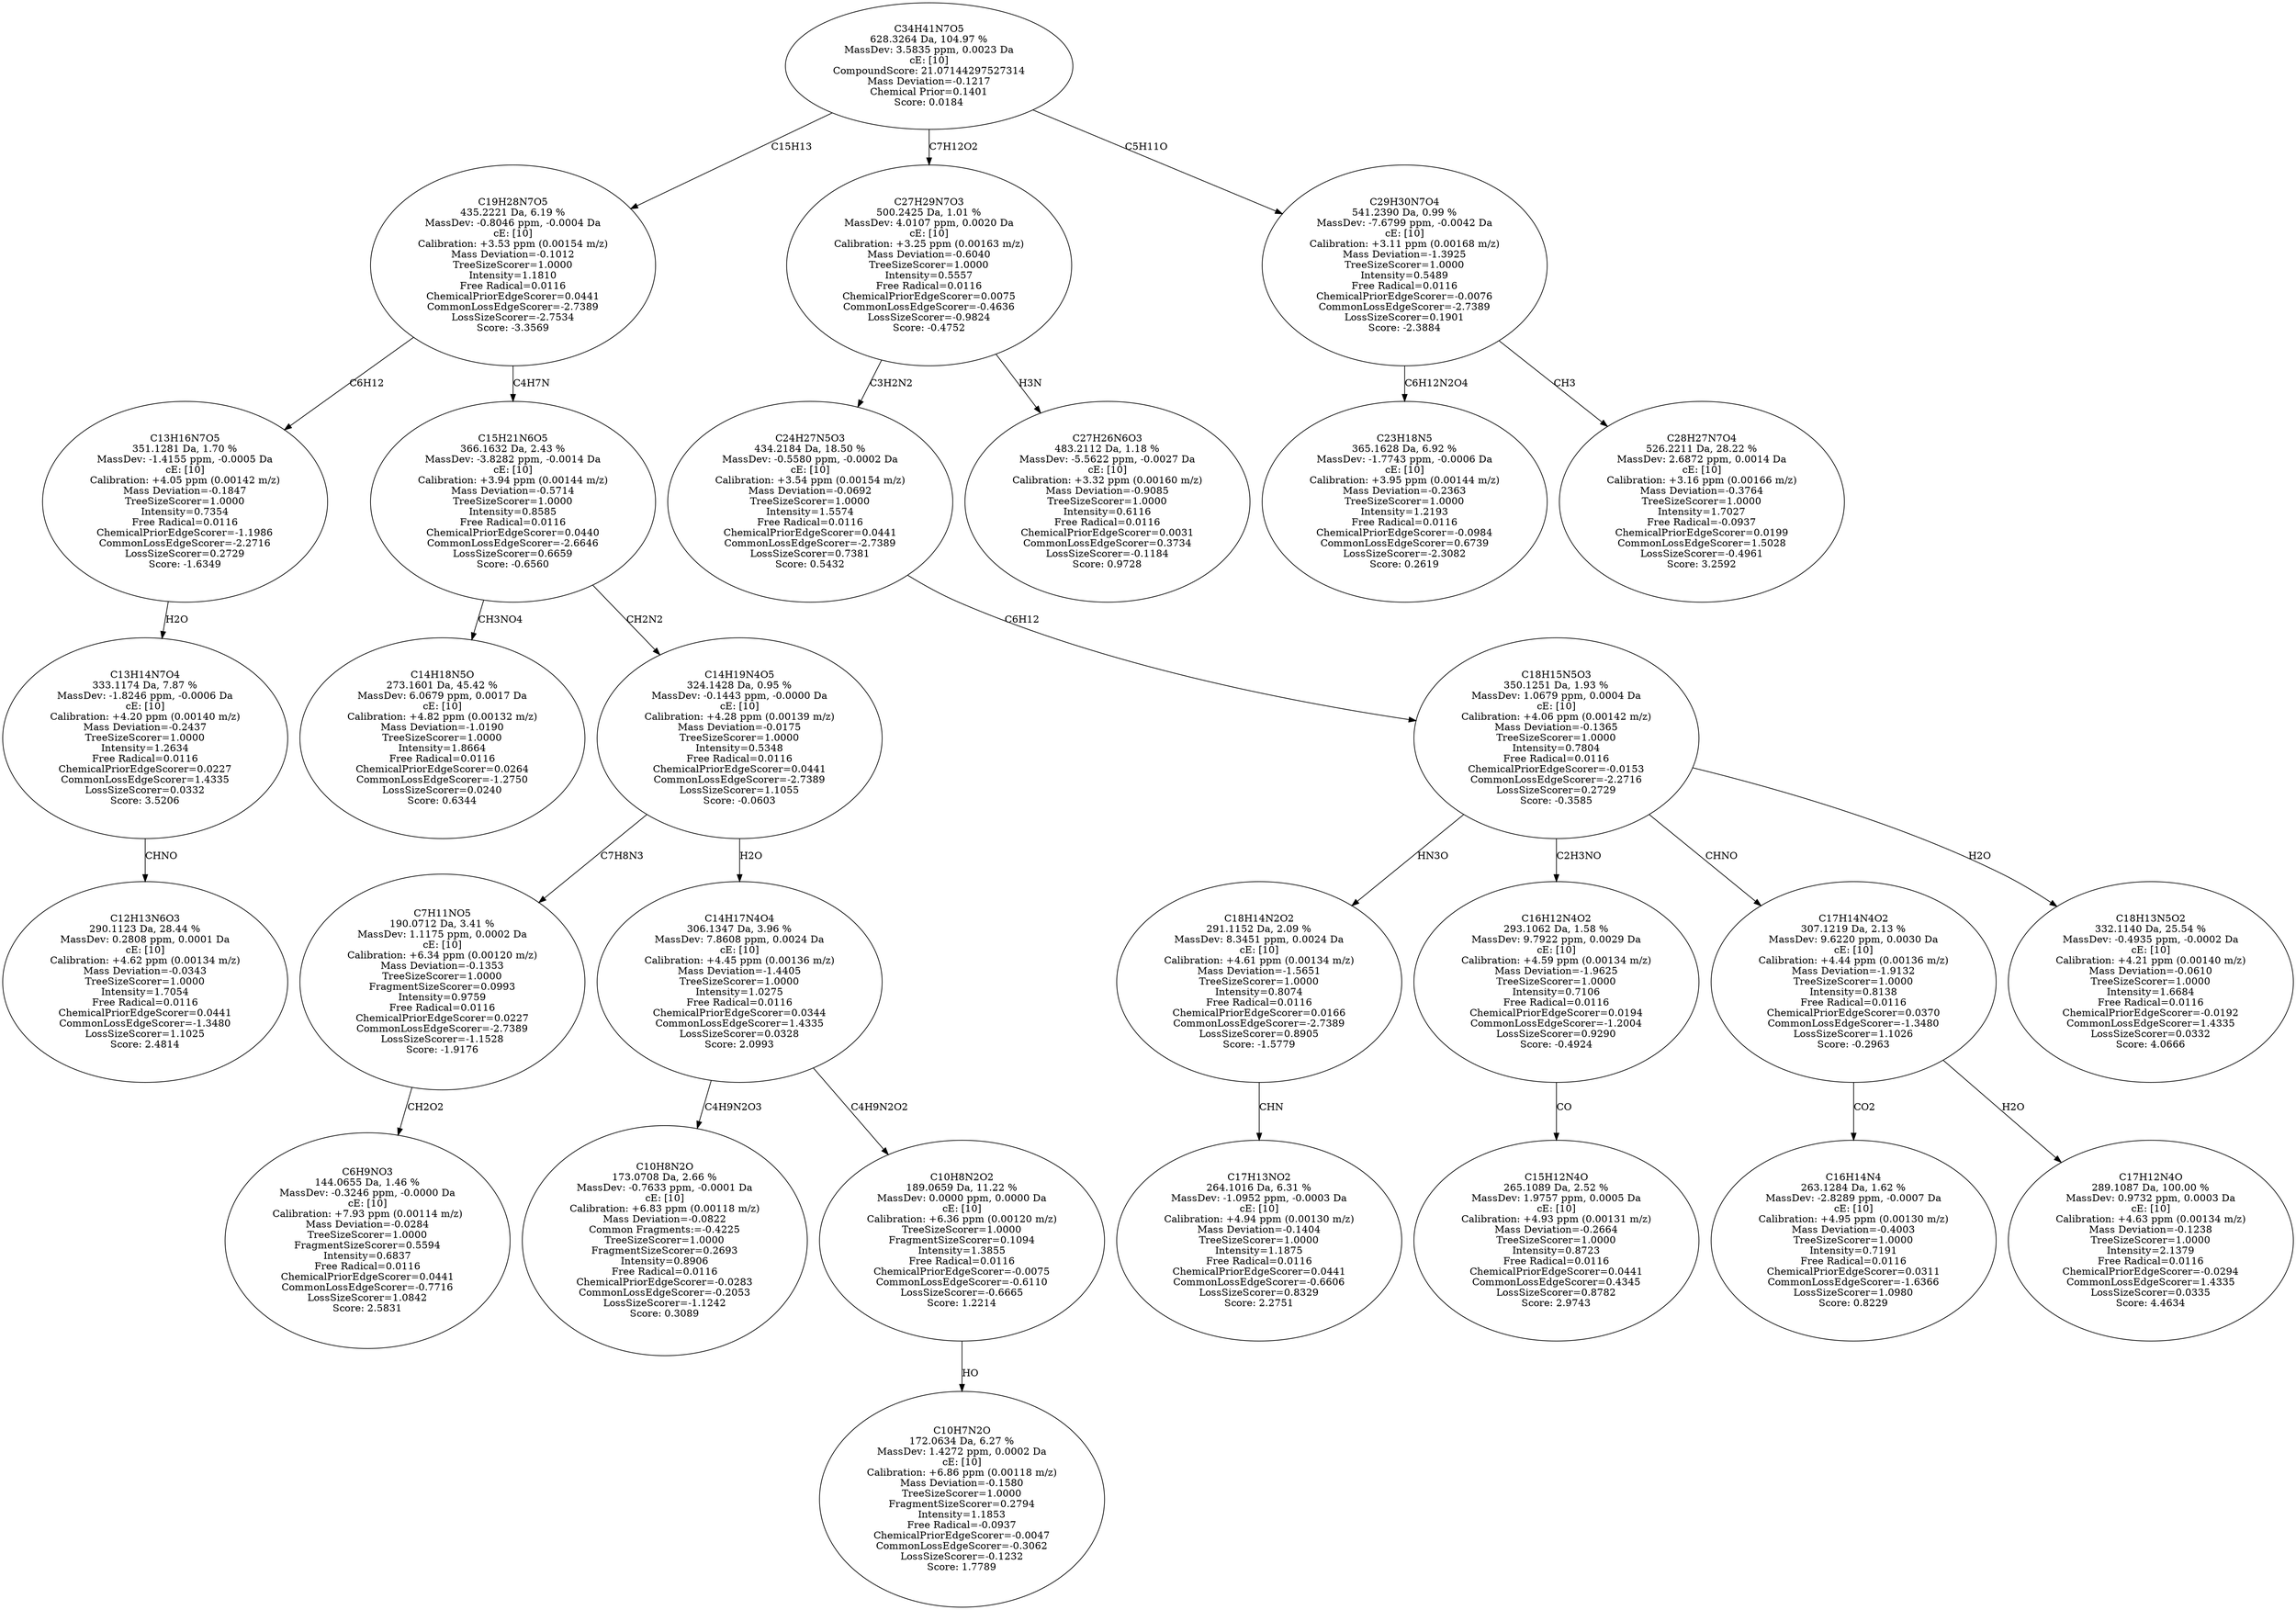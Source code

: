 strict digraph {
v1 [label="C12H13N6O3\n290.1123 Da, 28.44 %\nMassDev: 0.2808 ppm, 0.0001 Da\ncE: [10]\nCalibration: +4.62 ppm (0.00134 m/z)\nMass Deviation=-0.0343\nTreeSizeScorer=1.0000\nIntensity=1.7054\nFree Radical=0.0116\nChemicalPriorEdgeScorer=0.0441\nCommonLossEdgeScorer=-1.3480\nLossSizeScorer=1.1025\nScore: 2.4814"];
v2 [label="C13H14N7O4\n333.1174 Da, 7.87 %\nMassDev: -1.8246 ppm, -0.0006 Da\ncE: [10]\nCalibration: +4.20 ppm (0.00140 m/z)\nMass Deviation=-0.2437\nTreeSizeScorer=1.0000\nIntensity=1.2634\nFree Radical=0.0116\nChemicalPriorEdgeScorer=0.0227\nCommonLossEdgeScorer=1.4335\nLossSizeScorer=0.0332\nScore: 3.5206"];
v3 [label="C13H16N7O5\n351.1281 Da, 1.70 %\nMassDev: -1.4155 ppm, -0.0005 Da\ncE: [10]\nCalibration: +4.05 ppm (0.00142 m/z)\nMass Deviation=-0.1847\nTreeSizeScorer=1.0000\nIntensity=0.7354\nFree Radical=0.0116\nChemicalPriorEdgeScorer=-1.1986\nCommonLossEdgeScorer=-2.2716\nLossSizeScorer=0.2729\nScore: -1.6349"];
v4 [label="C14H18N5O\n273.1601 Da, 45.42 %\nMassDev: 6.0679 ppm, 0.0017 Da\ncE: [10]\nCalibration: +4.82 ppm (0.00132 m/z)\nMass Deviation=-1.0190\nTreeSizeScorer=1.0000\nIntensity=1.8664\nFree Radical=0.0116\nChemicalPriorEdgeScorer=0.0264\nCommonLossEdgeScorer=-1.2750\nLossSizeScorer=0.0240\nScore: 0.6344"];
v5 [label="C6H9NO3\n144.0655 Da, 1.46 %\nMassDev: -0.3246 ppm, -0.0000 Da\ncE: [10]\nCalibration: +7.93 ppm (0.00114 m/z)\nMass Deviation=-0.0284\nTreeSizeScorer=1.0000\nFragmentSizeScorer=0.5594\nIntensity=0.6837\nFree Radical=0.0116\nChemicalPriorEdgeScorer=0.0441\nCommonLossEdgeScorer=-0.7716\nLossSizeScorer=1.0842\nScore: 2.5831"];
v6 [label="C7H11NO5\n190.0712 Da, 3.41 %\nMassDev: 1.1175 ppm, 0.0002 Da\ncE: [10]\nCalibration: +6.34 ppm (0.00120 m/z)\nMass Deviation=-0.1353\nTreeSizeScorer=1.0000\nFragmentSizeScorer=0.0993\nIntensity=0.9759\nFree Radical=0.0116\nChemicalPriorEdgeScorer=0.0227\nCommonLossEdgeScorer=-2.7389\nLossSizeScorer=-1.1528\nScore: -1.9176"];
v7 [label="C10H8N2O\n173.0708 Da, 2.66 %\nMassDev: -0.7633 ppm, -0.0001 Da\ncE: [10]\nCalibration: +6.83 ppm (0.00118 m/z)\nMass Deviation=-0.0822\nCommon Fragments:=-0.4225\nTreeSizeScorer=1.0000\nFragmentSizeScorer=0.2693\nIntensity=0.8906\nFree Radical=0.0116\nChemicalPriorEdgeScorer=-0.0283\nCommonLossEdgeScorer=-0.2053\nLossSizeScorer=-1.1242\nScore: 0.3089"];
v8 [label="C10H7N2O\n172.0634 Da, 6.27 %\nMassDev: 1.4272 ppm, 0.0002 Da\ncE: [10]\nCalibration: +6.86 ppm (0.00118 m/z)\nMass Deviation=-0.1580\nTreeSizeScorer=1.0000\nFragmentSizeScorer=0.2794\nIntensity=1.1853\nFree Radical=-0.0937\nChemicalPriorEdgeScorer=-0.0047\nCommonLossEdgeScorer=-0.3062\nLossSizeScorer=-0.1232\nScore: 1.7789"];
v9 [label="C10H8N2O2\n189.0659 Da, 11.22 %\nMassDev: 0.0000 ppm, 0.0000 Da\ncE: [10]\nCalibration: +6.36 ppm (0.00120 m/z)\nTreeSizeScorer=1.0000\nFragmentSizeScorer=0.1094\nIntensity=1.3855\nFree Radical=0.0116\nChemicalPriorEdgeScorer=-0.0075\nCommonLossEdgeScorer=-0.6110\nLossSizeScorer=-0.6665\nScore: 1.2214"];
v10 [label="C14H17N4O4\n306.1347 Da, 3.96 %\nMassDev: 7.8608 ppm, 0.0024 Da\ncE: [10]\nCalibration: +4.45 ppm (0.00136 m/z)\nMass Deviation=-1.4405\nTreeSizeScorer=1.0000\nIntensity=1.0275\nFree Radical=0.0116\nChemicalPriorEdgeScorer=0.0344\nCommonLossEdgeScorer=1.4335\nLossSizeScorer=0.0328\nScore: 2.0993"];
v11 [label="C14H19N4O5\n324.1428 Da, 0.95 %\nMassDev: -0.1443 ppm, -0.0000 Da\ncE: [10]\nCalibration: +4.28 ppm (0.00139 m/z)\nMass Deviation=-0.0175\nTreeSizeScorer=1.0000\nIntensity=0.5348\nFree Radical=0.0116\nChemicalPriorEdgeScorer=0.0441\nCommonLossEdgeScorer=-2.7389\nLossSizeScorer=1.1055\nScore: -0.0603"];
v12 [label="C15H21N6O5\n366.1632 Da, 2.43 %\nMassDev: -3.8282 ppm, -0.0014 Da\ncE: [10]\nCalibration: +3.94 ppm (0.00144 m/z)\nMass Deviation=-0.5714\nTreeSizeScorer=1.0000\nIntensity=0.8585\nFree Radical=0.0116\nChemicalPriorEdgeScorer=0.0440\nCommonLossEdgeScorer=-2.6646\nLossSizeScorer=0.6659\nScore: -0.6560"];
v13 [label="C19H28N7O5\n435.2221 Da, 6.19 %\nMassDev: -0.8046 ppm, -0.0004 Da\ncE: [10]\nCalibration: +3.53 ppm (0.00154 m/z)\nMass Deviation=-0.1012\nTreeSizeScorer=1.0000\nIntensity=1.1810\nFree Radical=0.0116\nChemicalPriorEdgeScorer=0.0441\nCommonLossEdgeScorer=-2.7389\nLossSizeScorer=-2.7534\nScore: -3.3569"];
v14 [label="C17H13NO2\n264.1016 Da, 6.31 %\nMassDev: -1.0952 ppm, -0.0003 Da\ncE: [10]\nCalibration: +4.94 ppm (0.00130 m/z)\nMass Deviation=-0.1404\nTreeSizeScorer=1.0000\nIntensity=1.1875\nFree Radical=0.0116\nChemicalPriorEdgeScorer=0.0441\nCommonLossEdgeScorer=-0.6606\nLossSizeScorer=0.8329\nScore: 2.2751"];
v15 [label="C18H14N2O2\n291.1152 Da, 2.09 %\nMassDev: 8.3451 ppm, 0.0024 Da\ncE: [10]\nCalibration: +4.61 ppm (0.00134 m/z)\nMass Deviation=-1.5651\nTreeSizeScorer=1.0000\nIntensity=0.8074\nFree Radical=0.0116\nChemicalPriorEdgeScorer=0.0166\nCommonLossEdgeScorer=-2.7389\nLossSizeScorer=0.8905\nScore: -1.5779"];
v16 [label="C15H12N4O\n265.1089 Da, 2.52 %\nMassDev: 1.9757 ppm, 0.0005 Da\ncE: [10]\nCalibration: +4.93 ppm (0.00131 m/z)\nMass Deviation=-0.2664\nTreeSizeScorer=1.0000\nIntensity=0.8723\nFree Radical=0.0116\nChemicalPriorEdgeScorer=0.0441\nCommonLossEdgeScorer=0.4345\nLossSizeScorer=0.8782\nScore: 2.9743"];
v17 [label="C16H12N4O2\n293.1062 Da, 1.58 %\nMassDev: 9.7922 ppm, 0.0029 Da\ncE: [10]\nCalibration: +4.59 ppm (0.00134 m/z)\nMass Deviation=-1.9625\nTreeSizeScorer=1.0000\nIntensity=0.7106\nFree Radical=0.0116\nChemicalPriorEdgeScorer=0.0194\nCommonLossEdgeScorer=-1.2004\nLossSizeScorer=0.9290\nScore: -0.4924"];
v18 [label="C16H14N4\n263.1284 Da, 1.62 %\nMassDev: -2.8289 ppm, -0.0007 Da\ncE: [10]\nCalibration: +4.95 ppm (0.00130 m/z)\nMass Deviation=-0.4003\nTreeSizeScorer=1.0000\nIntensity=0.7191\nFree Radical=0.0116\nChemicalPriorEdgeScorer=0.0311\nCommonLossEdgeScorer=-1.6366\nLossSizeScorer=1.0980\nScore: 0.8229"];
v19 [label="C17H12N4O\n289.1087 Da, 100.00 %\nMassDev: 0.9732 ppm, 0.0003 Da\ncE: [10]\nCalibration: +4.63 ppm (0.00134 m/z)\nMass Deviation=-0.1238\nTreeSizeScorer=1.0000\nIntensity=2.1379\nFree Radical=0.0116\nChemicalPriorEdgeScorer=-0.0294\nCommonLossEdgeScorer=1.4335\nLossSizeScorer=0.0335\nScore: 4.4634"];
v20 [label="C17H14N4O2\n307.1219 Da, 2.13 %\nMassDev: 9.6220 ppm, 0.0030 Da\ncE: [10]\nCalibration: +4.44 ppm (0.00136 m/z)\nMass Deviation=-1.9132\nTreeSizeScorer=1.0000\nIntensity=0.8138\nFree Radical=0.0116\nChemicalPriorEdgeScorer=0.0370\nCommonLossEdgeScorer=-1.3480\nLossSizeScorer=1.1026\nScore: -0.2963"];
v21 [label="C18H13N5O2\n332.1140 Da, 25.54 %\nMassDev: -0.4935 ppm, -0.0002 Da\ncE: [10]\nCalibration: +4.21 ppm (0.00140 m/z)\nMass Deviation=-0.0610\nTreeSizeScorer=1.0000\nIntensity=1.6684\nFree Radical=0.0116\nChemicalPriorEdgeScorer=-0.0192\nCommonLossEdgeScorer=1.4335\nLossSizeScorer=0.0332\nScore: 4.0666"];
v22 [label="C18H15N5O3\n350.1251 Da, 1.93 %\nMassDev: 1.0679 ppm, 0.0004 Da\ncE: [10]\nCalibration: +4.06 ppm (0.00142 m/z)\nMass Deviation=-0.1365\nTreeSizeScorer=1.0000\nIntensity=0.7804\nFree Radical=0.0116\nChemicalPriorEdgeScorer=-0.0153\nCommonLossEdgeScorer=-2.2716\nLossSizeScorer=0.2729\nScore: -0.3585"];
v23 [label="C24H27N5O3\n434.2184 Da, 18.50 %\nMassDev: -0.5580 ppm, -0.0002 Da\ncE: [10]\nCalibration: +3.54 ppm (0.00154 m/z)\nMass Deviation=-0.0692\nTreeSizeScorer=1.0000\nIntensity=1.5574\nFree Radical=0.0116\nChemicalPriorEdgeScorer=0.0441\nCommonLossEdgeScorer=-2.7389\nLossSizeScorer=0.7381\nScore: 0.5432"];
v24 [label="C27H26N6O3\n483.2112 Da, 1.18 %\nMassDev: -5.5622 ppm, -0.0027 Da\ncE: [10]\nCalibration: +3.32 ppm (0.00160 m/z)\nMass Deviation=-0.9085\nTreeSizeScorer=1.0000\nIntensity=0.6116\nFree Radical=0.0116\nChemicalPriorEdgeScorer=0.0031\nCommonLossEdgeScorer=0.3734\nLossSizeScorer=-0.1184\nScore: 0.9728"];
v25 [label="C27H29N7O3\n500.2425 Da, 1.01 %\nMassDev: 4.0107 ppm, 0.0020 Da\ncE: [10]\nCalibration: +3.25 ppm (0.00163 m/z)\nMass Deviation=-0.6040\nTreeSizeScorer=1.0000\nIntensity=0.5557\nFree Radical=0.0116\nChemicalPriorEdgeScorer=0.0075\nCommonLossEdgeScorer=-0.4636\nLossSizeScorer=-0.9824\nScore: -0.4752"];
v26 [label="C23H18N5\n365.1628 Da, 6.92 %\nMassDev: -1.7743 ppm, -0.0006 Da\ncE: [10]\nCalibration: +3.95 ppm (0.00144 m/z)\nMass Deviation=-0.2363\nTreeSizeScorer=1.0000\nIntensity=1.2193\nFree Radical=0.0116\nChemicalPriorEdgeScorer=-0.0984\nCommonLossEdgeScorer=0.6739\nLossSizeScorer=-2.3082\nScore: 0.2619"];
v27 [label="C28H27N7O4\n526.2211 Da, 28.22 %\nMassDev: 2.6872 ppm, 0.0014 Da\ncE: [10]\nCalibration: +3.16 ppm (0.00166 m/z)\nMass Deviation=-0.3764\nTreeSizeScorer=1.0000\nIntensity=1.7027\nFree Radical=-0.0937\nChemicalPriorEdgeScorer=0.0199\nCommonLossEdgeScorer=1.5028\nLossSizeScorer=-0.4961\nScore: 3.2592"];
v28 [label="C29H30N7O4\n541.2390 Da, 0.99 %\nMassDev: -7.6799 ppm, -0.0042 Da\ncE: [10]\nCalibration: +3.11 ppm (0.00168 m/z)\nMass Deviation=-1.3925\nTreeSizeScorer=1.0000\nIntensity=0.5489\nFree Radical=0.0116\nChemicalPriorEdgeScorer=-0.0076\nCommonLossEdgeScorer=-2.7389\nLossSizeScorer=0.1901\nScore: -2.3884"];
v29 [label="C34H41N7O5\n628.3264 Da, 104.97 %\nMassDev: 3.5835 ppm, 0.0023 Da\ncE: [10]\nCompoundScore: 21.07144297527314\nMass Deviation=-0.1217\nChemical Prior=0.1401\nScore: 0.0184"];
v2 -> v1 [label="CHNO"];
v3 -> v2 [label="H2O"];
v13 -> v3 [label="C6H12"];
v12 -> v4 [label="CH3NO4"];
v6 -> v5 [label="CH2O2"];
v11 -> v6 [label="C7H8N3"];
v10 -> v7 [label="C4H9N2O3"];
v9 -> v8 [label="HO"];
v10 -> v9 [label="C4H9N2O2"];
v11 -> v10 [label="H2O"];
v12 -> v11 [label="CH2N2"];
v13 -> v12 [label="C4H7N"];
v29 -> v13 [label="C15H13"];
v15 -> v14 [label="CHN"];
v22 -> v15 [label="HN3O"];
v17 -> v16 [label="CO"];
v22 -> v17 [label="C2H3NO"];
v20 -> v18 [label="CO2"];
v20 -> v19 [label="H2O"];
v22 -> v20 [label="CHNO"];
v22 -> v21 [label="H2O"];
v23 -> v22 [label="C6H12"];
v25 -> v23 [label="C3H2N2"];
v25 -> v24 [label="H3N"];
v29 -> v25 [label="C7H12O2"];
v28 -> v26 [label="C6H12N2O4"];
v28 -> v27 [label="CH3"];
v29 -> v28 [label="C5H11O"];
}